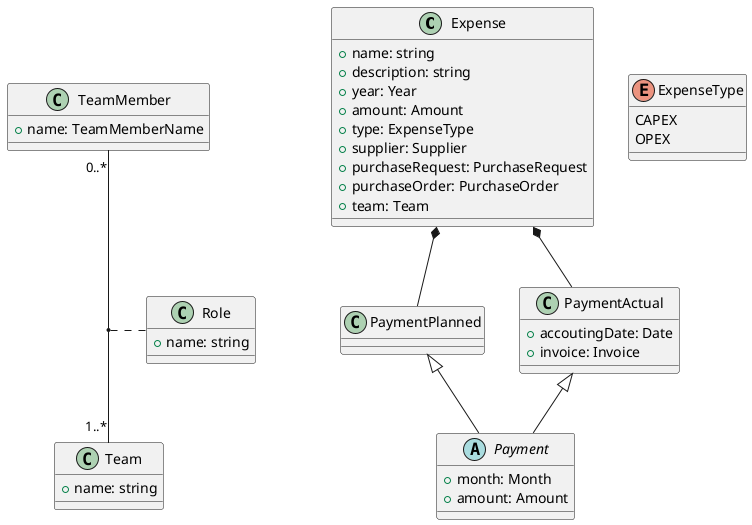 @startuml
class Expense {
    + name: string 
    + description: string 
    + year: Year
    + amount: Amount
    + type: ExpenseType
    + supplier: Supplier
    + purchaseRequest: PurchaseRequest
    + purchaseOrder: PurchaseOrder
    + team: Team
}
enum ExpenseType {
    CAPEX
    OPEX
}
abstract class Payment {
    + month: Month
    + amount: Amount
}

class PaymentPlanned {

}

class PaymentActual {
  + accoutingDate: Date
  + invoice: Invoice
}

PaymentPlanned <|-- Payment
PaymentActual <|-- Payment

Expense *-- PaymentPlanned
Expense *-- PaymentActual

class TeamMember {
    + name: TeamMemberName
}

class Team { 
    + name: string
}

class Role { 
    + name: string
}

TeamMember "0..*" -- "1..*" Team
(TeamMember, Team) . Role



@enduml
